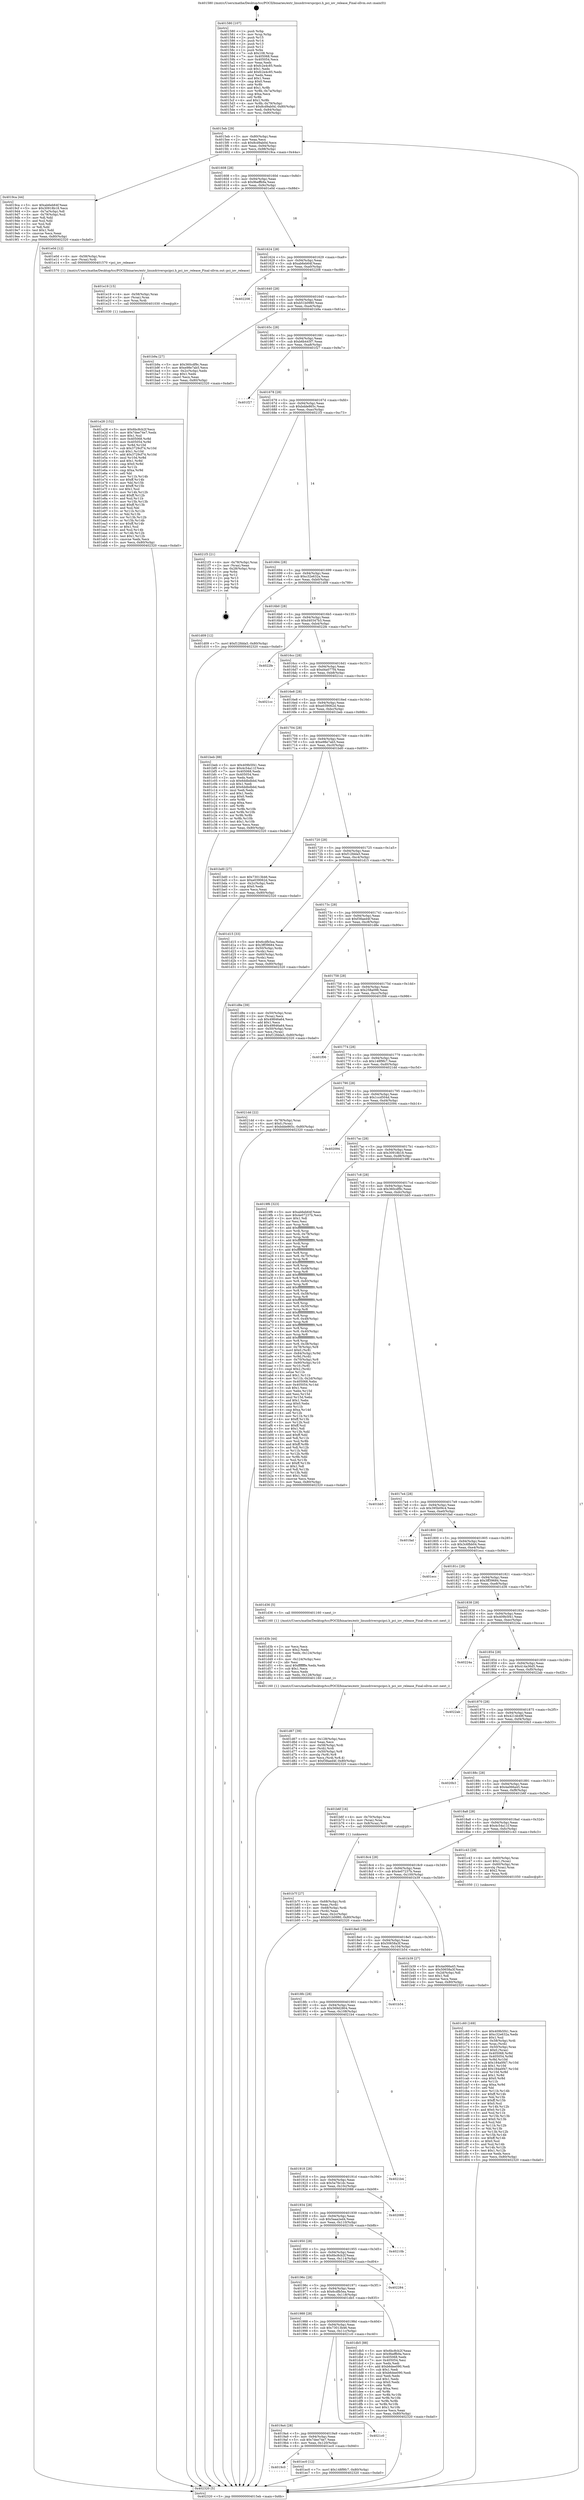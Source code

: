 digraph "0x401580" {
  label = "0x401580 (/mnt/c/Users/mathe/Desktop/tcc/POCII/binaries/extr_linuxdriverspcipci.h_pci_iov_release_Final-ollvm.out::main(0))"
  labelloc = "t"
  node[shape=record]

  Entry [label="",width=0.3,height=0.3,shape=circle,fillcolor=black,style=filled]
  "0x4015eb" [label="{
     0x4015eb [29]\l
     | [instrs]\l
     &nbsp;&nbsp;0x4015eb \<+3\>: mov -0x80(%rbp),%eax\l
     &nbsp;&nbsp;0x4015ee \<+2\>: mov %eax,%ecx\l
     &nbsp;&nbsp;0x4015f0 \<+6\>: sub $0x8cd9ab0d,%ecx\l
     &nbsp;&nbsp;0x4015f6 \<+6\>: mov %eax,-0x94(%rbp)\l
     &nbsp;&nbsp;0x4015fc \<+6\>: mov %ecx,-0x98(%rbp)\l
     &nbsp;&nbsp;0x401602 \<+6\>: je 00000000004019ca \<main+0x44a\>\l
  }"]
  "0x4019ca" [label="{
     0x4019ca [44]\l
     | [instrs]\l
     &nbsp;&nbsp;0x4019ca \<+5\>: mov $0xab6eb64f,%eax\l
     &nbsp;&nbsp;0x4019cf \<+5\>: mov $0x30918b18,%ecx\l
     &nbsp;&nbsp;0x4019d4 \<+3\>: mov -0x7a(%rbp),%dl\l
     &nbsp;&nbsp;0x4019d7 \<+4\>: mov -0x79(%rbp),%sil\l
     &nbsp;&nbsp;0x4019db \<+3\>: mov %dl,%dil\l
     &nbsp;&nbsp;0x4019de \<+3\>: and %sil,%dil\l
     &nbsp;&nbsp;0x4019e1 \<+3\>: xor %sil,%dl\l
     &nbsp;&nbsp;0x4019e4 \<+3\>: or %dl,%dil\l
     &nbsp;&nbsp;0x4019e7 \<+4\>: test $0x1,%dil\l
     &nbsp;&nbsp;0x4019eb \<+3\>: cmovne %ecx,%eax\l
     &nbsp;&nbsp;0x4019ee \<+3\>: mov %eax,-0x80(%rbp)\l
     &nbsp;&nbsp;0x4019f1 \<+5\>: jmp 0000000000402320 \<main+0xda0\>\l
  }"]
  "0x401608" [label="{
     0x401608 [28]\l
     | [instrs]\l
     &nbsp;&nbsp;0x401608 \<+5\>: jmp 000000000040160d \<main+0x8d\>\l
     &nbsp;&nbsp;0x40160d \<+6\>: mov -0x94(%rbp),%eax\l
     &nbsp;&nbsp;0x401613 \<+5\>: sub $0x9beffb9a,%eax\l
     &nbsp;&nbsp;0x401618 \<+6\>: mov %eax,-0x9c(%rbp)\l
     &nbsp;&nbsp;0x40161e \<+6\>: je 0000000000401e0d \<main+0x88d\>\l
  }"]
  "0x402320" [label="{
     0x402320 [5]\l
     | [instrs]\l
     &nbsp;&nbsp;0x402320 \<+5\>: jmp 00000000004015eb \<main+0x6b\>\l
  }"]
  "0x401580" [label="{
     0x401580 [107]\l
     | [instrs]\l
     &nbsp;&nbsp;0x401580 \<+1\>: push %rbp\l
     &nbsp;&nbsp;0x401581 \<+3\>: mov %rsp,%rbp\l
     &nbsp;&nbsp;0x401584 \<+2\>: push %r15\l
     &nbsp;&nbsp;0x401586 \<+2\>: push %r14\l
     &nbsp;&nbsp;0x401588 \<+2\>: push %r13\l
     &nbsp;&nbsp;0x40158a \<+2\>: push %r12\l
     &nbsp;&nbsp;0x40158c \<+1\>: push %rbx\l
     &nbsp;&nbsp;0x40158d \<+7\>: sub $0x108,%rsp\l
     &nbsp;&nbsp;0x401594 \<+7\>: mov 0x405068,%eax\l
     &nbsp;&nbsp;0x40159b \<+7\>: mov 0x405054,%ecx\l
     &nbsp;&nbsp;0x4015a2 \<+2\>: mov %eax,%edx\l
     &nbsp;&nbsp;0x4015a4 \<+6\>: sub $0xfc2e4c85,%edx\l
     &nbsp;&nbsp;0x4015aa \<+3\>: sub $0x1,%edx\l
     &nbsp;&nbsp;0x4015ad \<+6\>: add $0xfc2e4c85,%edx\l
     &nbsp;&nbsp;0x4015b3 \<+3\>: imul %edx,%eax\l
     &nbsp;&nbsp;0x4015b6 \<+3\>: and $0x1,%eax\l
     &nbsp;&nbsp;0x4015b9 \<+3\>: cmp $0x0,%eax\l
     &nbsp;&nbsp;0x4015bc \<+4\>: sete %r8b\l
     &nbsp;&nbsp;0x4015c0 \<+4\>: and $0x1,%r8b\l
     &nbsp;&nbsp;0x4015c4 \<+4\>: mov %r8b,-0x7a(%rbp)\l
     &nbsp;&nbsp;0x4015c8 \<+3\>: cmp $0xa,%ecx\l
     &nbsp;&nbsp;0x4015cb \<+4\>: setl %r8b\l
     &nbsp;&nbsp;0x4015cf \<+4\>: and $0x1,%r8b\l
     &nbsp;&nbsp;0x4015d3 \<+4\>: mov %r8b,-0x79(%rbp)\l
     &nbsp;&nbsp;0x4015d7 \<+7\>: movl $0x8cd9ab0d,-0x80(%rbp)\l
     &nbsp;&nbsp;0x4015de \<+6\>: mov %edi,-0x84(%rbp)\l
     &nbsp;&nbsp;0x4015e4 \<+7\>: mov %rsi,-0x90(%rbp)\l
  }"]
  Exit [label="",width=0.3,height=0.3,shape=circle,fillcolor=black,style=filled,peripheries=2]
  "0x401e0d" [label="{
     0x401e0d [12]\l
     | [instrs]\l
     &nbsp;&nbsp;0x401e0d \<+4\>: mov -0x58(%rbp),%rax\l
     &nbsp;&nbsp;0x401e11 \<+3\>: mov (%rax),%rdi\l
     &nbsp;&nbsp;0x401e14 \<+5\>: call 0000000000401570 \<pci_iov_release\>\l
     | [calls]\l
     &nbsp;&nbsp;0x401570 \{1\} (/mnt/c/Users/mathe/Desktop/tcc/POCII/binaries/extr_linuxdriverspcipci.h_pci_iov_release_Final-ollvm.out::pci_iov_release)\l
  }"]
  "0x401624" [label="{
     0x401624 [28]\l
     | [instrs]\l
     &nbsp;&nbsp;0x401624 \<+5\>: jmp 0000000000401629 \<main+0xa9\>\l
     &nbsp;&nbsp;0x401629 \<+6\>: mov -0x94(%rbp),%eax\l
     &nbsp;&nbsp;0x40162f \<+5\>: sub $0xab6eb64f,%eax\l
     &nbsp;&nbsp;0x401634 \<+6\>: mov %eax,-0xa0(%rbp)\l
     &nbsp;&nbsp;0x40163a \<+6\>: je 0000000000402208 \<main+0xc88\>\l
  }"]
  "0x4019c0" [label="{
     0x4019c0\l
  }", style=dashed]
  "0x402208" [label="{
     0x402208\l
  }", style=dashed]
  "0x401640" [label="{
     0x401640 [28]\l
     | [instrs]\l
     &nbsp;&nbsp;0x401640 \<+5\>: jmp 0000000000401645 \<main+0xc5\>\l
     &nbsp;&nbsp;0x401645 \<+6\>: mov -0x94(%rbp),%eax\l
     &nbsp;&nbsp;0x40164b \<+5\>: sub $0xb51b0980,%eax\l
     &nbsp;&nbsp;0x401650 \<+6\>: mov %eax,-0xa4(%rbp)\l
     &nbsp;&nbsp;0x401656 \<+6\>: je 0000000000401b9a \<main+0x61a\>\l
  }"]
  "0x401ec0" [label="{
     0x401ec0 [12]\l
     | [instrs]\l
     &nbsp;&nbsp;0x401ec0 \<+7\>: movl $0x148f9fc7,-0x80(%rbp)\l
     &nbsp;&nbsp;0x401ec7 \<+5\>: jmp 0000000000402320 \<main+0xda0\>\l
  }"]
  "0x401b9a" [label="{
     0x401b9a [27]\l
     | [instrs]\l
     &nbsp;&nbsp;0x401b9a \<+5\>: mov $0x360cdf9c,%eax\l
     &nbsp;&nbsp;0x401b9f \<+5\>: mov $0xe98e7ab5,%ecx\l
     &nbsp;&nbsp;0x401ba4 \<+3\>: mov -0x2c(%rbp),%edx\l
     &nbsp;&nbsp;0x401ba7 \<+3\>: cmp $0x1,%edx\l
     &nbsp;&nbsp;0x401baa \<+3\>: cmovl %ecx,%eax\l
     &nbsp;&nbsp;0x401bad \<+3\>: mov %eax,-0x80(%rbp)\l
     &nbsp;&nbsp;0x401bb0 \<+5\>: jmp 0000000000402320 \<main+0xda0\>\l
  }"]
  "0x40165c" [label="{
     0x40165c [28]\l
     | [instrs]\l
     &nbsp;&nbsp;0x40165c \<+5\>: jmp 0000000000401661 \<main+0xe1\>\l
     &nbsp;&nbsp;0x401661 \<+6\>: mov -0x94(%rbp),%eax\l
     &nbsp;&nbsp;0x401667 \<+5\>: sub $0xb6b445f7,%eax\l
     &nbsp;&nbsp;0x40166c \<+6\>: mov %eax,-0xa8(%rbp)\l
     &nbsp;&nbsp;0x401672 \<+6\>: je 0000000000401f27 \<main+0x9a7\>\l
  }"]
  "0x4019a4" [label="{
     0x4019a4 [28]\l
     | [instrs]\l
     &nbsp;&nbsp;0x4019a4 \<+5\>: jmp 00000000004019a9 \<main+0x429\>\l
     &nbsp;&nbsp;0x4019a9 \<+6\>: mov -0x94(%rbp),%eax\l
     &nbsp;&nbsp;0x4019af \<+5\>: sub $0x7dee74e7,%eax\l
     &nbsp;&nbsp;0x4019b4 \<+6\>: mov %eax,-0x120(%rbp)\l
     &nbsp;&nbsp;0x4019ba \<+6\>: je 0000000000401ec0 \<main+0x940\>\l
  }"]
  "0x401f27" [label="{
     0x401f27\l
  }", style=dashed]
  "0x401678" [label="{
     0x401678 [28]\l
     | [instrs]\l
     &nbsp;&nbsp;0x401678 \<+5\>: jmp 000000000040167d \<main+0xfd\>\l
     &nbsp;&nbsp;0x40167d \<+6\>: mov -0x94(%rbp),%eax\l
     &nbsp;&nbsp;0x401683 \<+5\>: sub $0xbdde865c,%eax\l
     &nbsp;&nbsp;0x401688 \<+6\>: mov %eax,-0xac(%rbp)\l
     &nbsp;&nbsp;0x40168e \<+6\>: je 00000000004021f3 \<main+0xc73\>\l
  }"]
  "0x4021c0" [label="{
     0x4021c0\l
  }", style=dashed]
  "0x4021f3" [label="{
     0x4021f3 [21]\l
     | [instrs]\l
     &nbsp;&nbsp;0x4021f3 \<+4\>: mov -0x78(%rbp),%rax\l
     &nbsp;&nbsp;0x4021f7 \<+2\>: mov (%rax),%eax\l
     &nbsp;&nbsp;0x4021f9 \<+4\>: lea -0x28(%rbp),%rsp\l
     &nbsp;&nbsp;0x4021fd \<+1\>: pop %rbx\l
     &nbsp;&nbsp;0x4021fe \<+2\>: pop %r12\l
     &nbsp;&nbsp;0x402200 \<+2\>: pop %r13\l
     &nbsp;&nbsp;0x402202 \<+2\>: pop %r14\l
     &nbsp;&nbsp;0x402204 \<+2\>: pop %r15\l
     &nbsp;&nbsp;0x402206 \<+1\>: pop %rbp\l
     &nbsp;&nbsp;0x402207 \<+1\>: ret\l
  }"]
  "0x401694" [label="{
     0x401694 [28]\l
     | [instrs]\l
     &nbsp;&nbsp;0x401694 \<+5\>: jmp 0000000000401699 \<main+0x119\>\l
     &nbsp;&nbsp;0x401699 \<+6\>: mov -0x94(%rbp),%eax\l
     &nbsp;&nbsp;0x40169f \<+5\>: sub $0xc32e632a,%eax\l
     &nbsp;&nbsp;0x4016a4 \<+6\>: mov %eax,-0xb0(%rbp)\l
     &nbsp;&nbsp;0x4016aa \<+6\>: je 0000000000401d09 \<main+0x789\>\l
  }"]
  "0x401e28" [label="{
     0x401e28 [152]\l
     | [instrs]\l
     &nbsp;&nbsp;0x401e28 \<+5\>: mov $0x6bc8cb2f,%ecx\l
     &nbsp;&nbsp;0x401e2d \<+5\>: mov $0x7dee74e7,%edx\l
     &nbsp;&nbsp;0x401e32 \<+3\>: mov $0x1,%sil\l
     &nbsp;&nbsp;0x401e35 \<+8\>: mov 0x405068,%r8d\l
     &nbsp;&nbsp;0x401e3d \<+8\>: mov 0x405054,%r9d\l
     &nbsp;&nbsp;0x401e45 \<+3\>: mov %r8d,%r10d\l
     &nbsp;&nbsp;0x401e48 \<+7\>: sub $0x3729cf74,%r10d\l
     &nbsp;&nbsp;0x401e4f \<+4\>: sub $0x1,%r10d\l
     &nbsp;&nbsp;0x401e53 \<+7\>: add $0x3729cf74,%r10d\l
     &nbsp;&nbsp;0x401e5a \<+4\>: imul %r10d,%r8d\l
     &nbsp;&nbsp;0x401e5e \<+4\>: and $0x1,%r8d\l
     &nbsp;&nbsp;0x401e62 \<+4\>: cmp $0x0,%r8d\l
     &nbsp;&nbsp;0x401e66 \<+4\>: sete %r11b\l
     &nbsp;&nbsp;0x401e6a \<+4\>: cmp $0xa,%r9d\l
     &nbsp;&nbsp;0x401e6e \<+3\>: setl %bl\l
     &nbsp;&nbsp;0x401e71 \<+3\>: mov %r11b,%r14b\l
     &nbsp;&nbsp;0x401e74 \<+4\>: xor $0xff,%r14b\l
     &nbsp;&nbsp;0x401e78 \<+3\>: mov %bl,%r15b\l
     &nbsp;&nbsp;0x401e7b \<+4\>: xor $0xff,%r15b\l
     &nbsp;&nbsp;0x401e7f \<+4\>: xor $0x1,%sil\l
     &nbsp;&nbsp;0x401e83 \<+3\>: mov %r14b,%r12b\l
     &nbsp;&nbsp;0x401e86 \<+4\>: and $0xff,%r12b\l
     &nbsp;&nbsp;0x401e8a \<+3\>: and %sil,%r11b\l
     &nbsp;&nbsp;0x401e8d \<+3\>: mov %r15b,%r13b\l
     &nbsp;&nbsp;0x401e90 \<+4\>: and $0xff,%r13b\l
     &nbsp;&nbsp;0x401e94 \<+3\>: and %sil,%bl\l
     &nbsp;&nbsp;0x401e97 \<+3\>: or %r11b,%r12b\l
     &nbsp;&nbsp;0x401e9a \<+3\>: or %bl,%r13b\l
     &nbsp;&nbsp;0x401e9d \<+3\>: xor %r13b,%r12b\l
     &nbsp;&nbsp;0x401ea0 \<+3\>: or %r15b,%r14b\l
     &nbsp;&nbsp;0x401ea3 \<+4\>: xor $0xff,%r14b\l
     &nbsp;&nbsp;0x401ea7 \<+4\>: or $0x1,%sil\l
     &nbsp;&nbsp;0x401eab \<+3\>: and %sil,%r14b\l
     &nbsp;&nbsp;0x401eae \<+3\>: or %r14b,%r12b\l
     &nbsp;&nbsp;0x401eb1 \<+4\>: test $0x1,%r12b\l
     &nbsp;&nbsp;0x401eb5 \<+3\>: cmovne %edx,%ecx\l
     &nbsp;&nbsp;0x401eb8 \<+3\>: mov %ecx,-0x80(%rbp)\l
     &nbsp;&nbsp;0x401ebb \<+5\>: jmp 0000000000402320 \<main+0xda0\>\l
  }"]
  "0x401d09" [label="{
     0x401d09 [12]\l
     | [instrs]\l
     &nbsp;&nbsp;0x401d09 \<+7\>: movl $0xf12fdda5,-0x80(%rbp)\l
     &nbsp;&nbsp;0x401d10 \<+5\>: jmp 0000000000402320 \<main+0xda0\>\l
  }"]
  "0x4016b0" [label="{
     0x4016b0 [28]\l
     | [instrs]\l
     &nbsp;&nbsp;0x4016b0 \<+5\>: jmp 00000000004016b5 \<main+0x135\>\l
     &nbsp;&nbsp;0x4016b5 \<+6\>: mov -0x94(%rbp),%eax\l
     &nbsp;&nbsp;0x4016bb \<+5\>: sub $0xd40347b3,%eax\l
     &nbsp;&nbsp;0x4016c0 \<+6\>: mov %eax,-0xb4(%rbp)\l
     &nbsp;&nbsp;0x4016c6 \<+6\>: je 00000000004022fe \<main+0xd7e\>\l
  }"]
  "0x401e19" [label="{
     0x401e19 [15]\l
     | [instrs]\l
     &nbsp;&nbsp;0x401e19 \<+4\>: mov -0x58(%rbp),%rax\l
     &nbsp;&nbsp;0x401e1d \<+3\>: mov (%rax),%rax\l
     &nbsp;&nbsp;0x401e20 \<+3\>: mov %rax,%rdi\l
     &nbsp;&nbsp;0x401e23 \<+5\>: call 0000000000401030 \<free@plt\>\l
     | [calls]\l
     &nbsp;&nbsp;0x401030 \{1\} (unknown)\l
  }"]
  "0x4022fe" [label="{
     0x4022fe\l
  }", style=dashed]
  "0x4016cc" [label="{
     0x4016cc [28]\l
     | [instrs]\l
     &nbsp;&nbsp;0x4016cc \<+5\>: jmp 00000000004016d1 \<main+0x151\>\l
     &nbsp;&nbsp;0x4016d1 \<+6\>: mov -0x94(%rbp),%eax\l
     &nbsp;&nbsp;0x4016d7 \<+5\>: sub $0xd4a077f4,%eax\l
     &nbsp;&nbsp;0x4016dc \<+6\>: mov %eax,-0xb8(%rbp)\l
     &nbsp;&nbsp;0x4016e2 \<+6\>: je 00000000004021cc \<main+0xc4c\>\l
  }"]
  "0x401988" [label="{
     0x401988 [28]\l
     | [instrs]\l
     &nbsp;&nbsp;0x401988 \<+5\>: jmp 000000000040198d \<main+0x40d\>\l
     &nbsp;&nbsp;0x40198d \<+6\>: mov -0x94(%rbp),%eax\l
     &nbsp;&nbsp;0x401993 \<+5\>: sub $0x73013b46,%eax\l
     &nbsp;&nbsp;0x401998 \<+6\>: mov %eax,-0x11c(%rbp)\l
     &nbsp;&nbsp;0x40199e \<+6\>: je 00000000004021c0 \<main+0xc40\>\l
  }"]
  "0x4021cc" [label="{
     0x4021cc\l
  }", style=dashed]
  "0x4016e8" [label="{
     0x4016e8 [28]\l
     | [instrs]\l
     &nbsp;&nbsp;0x4016e8 \<+5\>: jmp 00000000004016ed \<main+0x16d\>\l
     &nbsp;&nbsp;0x4016ed \<+6\>: mov -0x94(%rbp),%eax\l
     &nbsp;&nbsp;0x4016f3 \<+5\>: sub $0xe039062d,%eax\l
     &nbsp;&nbsp;0x4016f8 \<+6\>: mov %eax,-0xbc(%rbp)\l
     &nbsp;&nbsp;0x4016fe \<+6\>: je 0000000000401beb \<main+0x66b\>\l
  }"]
  "0x401db5" [label="{
     0x401db5 [88]\l
     | [instrs]\l
     &nbsp;&nbsp;0x401db5 \<+5\>: mov $0x6bc8cb2f,%eax\l
     &nbsp;&nbsp;0x401dba \<+5\>: mov $0x9beffb9a,%ecx\l
     &nbsp;&nbsp;0x401dbf \<+7\>: mov 0x405068,%edx\l
     &nbsp;&nbsp;0x401dc6 \<+7\>: mov 0x405054,%esi\l
     &nbsp;&nbsp;0x401dcd \<+2\>: mov %edx,%edi\l
     &nbsp;&nbsp;0x401dcf \<+6\>: add $0xb6dee090,%edi\l
     &nbsp;&nbsp;0x401dd5 \<+3\>: sub $0x1,%edi\l
     &nbsp;&nbsp;0x401dd8 \<+6\>: sub $0xb6dee090,%edi\l
     &nbsp;&nbsp;0x401dde \<+3\>: imul %edi,%edx\l
     &nbsp;&nbsp;0x401de1 \<+3\>: and $0x1,%edx\l
     &nbsp;&nbsp;0x401de4 \<+3\>: cmp $0x0,%edx\l
     &nbsp;&nbsp;0x401de7 \<+4\>: sete %r8b\l
     &nbsp;&nbsp;0x401deb \<+3\>: cmp $0xa,%esi\l
     &nbsp;&nbsp;0x401dee \<+4\>: setl %r9b\l
     &nbsp;&nbsp;0x401df2 \<+3\>: mov %r8b,%r10b\l
     &nbsp;&nbsp;0x401df5 \<+3\>: and %r9b,%r10b\l
     &nbsp;&nbsp;0x401df8 \<+3\>: xor %r9b,%r8b\l
     &nbsp;&nbsp;0x401dfb \<+3\>: or %r8b,%r10b\l
     &nbsp;&nbsp;0x401dfe \<+4\>: test $0x1,%r10b\l
     &nbsp;&nbsp;0x401e02 \<+3\>: cmovne %ecx,%eax\l
     &nbsp;&nbsp;0x401e05 \<+3\>: mov %eax,-0x80(%rbp)\l
     &nbsp;&nbsp;0x401e08 \<+5\>: jmp 0000000000402320 \<main+0xda0\>\l
  }"]
  "0x401beb" [label="{
     0x401beb [88]\l
     | [instrs]\l
     &nbsp;&nbsp;0x401beb \<+5\>: mov $0x409b5f41,%eax\l
     &nbsp;&nbsp;0x401bf0 \<+5\>: mov $0x4c54a11f,%ecx\l
     &nbsp;&nbsp;0x401bf5 \<+7\>: mov 0x405068,%edx\l
     &nbsp;&nbsp;0x401bfc \<+7\>: mov 0x405054,%esi\l
     &nbsp;&nbsp;0x401c03 \<+2\>: mov %edx,%edi\l
     &nbsp;&nbsp;0x401c05 \<+6\>: sub $0x6ddbdbbd,%edi\l
     &nbsp;&nbsp;0x401c0b \<+3\>: sub $0x1,%edi\l
     &nbsp;&nbsp;0x401c0e \<+6\>: add $0x6ddbdbbd,%edi\l
     &nbsp;&nbsp;0x401c14 \<+3\>: imul %edi,%edx\l
     &nbsp;&nbsp;0x401c17 \<+3\>: and $0x1,%edx\l
     &nbsp;&nbsp;0x401c1a \<+3\>: cmp $0x0,%edx\l
     &nbsp;&nbsp;0x401c1d \<+4\>: sete %r8b\l
     &nbsp;&nbsp;0x401c21 \<+3\>: cmp $0xa,%esi\l
     &nbsp;&nbsp;0x401c24 \<+4\>: setl %r9b\l
     &nbsp;&nbsp;0x401c28 \<+3\>: mov %r8b,%r10b\l
     &nbsp;&nbsp;0x401c2b \<+3\>: and %r9b,%r10b\l
     &nbsp;&nbsp;0x401c2e \<+3\>: xor %r9b,%r8b\l
     &nbsp;&nbsp;0x401c31 \<+3\>: or %r8b,%r10b\l
     &nbsp;&nbsp;0x401c34 \<+4\>: test $0x1,%r10b\l
     &nbsp;&nbsp;0x401c38 \<+3\>: cmovne %ecx,%eax\l
     &nbsp;&nbsp;0x401c3b \<+3\>: mov %eax,-0x80(%rbp)\l
     &nbsp;&nbsp;0x401c3e \<+5\>: jmp 0000000000402320 \<main+0xda0\>\l
  }"]
  "0x401704" [label="{
     0x401704 [28]\l
     | [instrs]\l
     &nbsp;&nbsp;0x401704 \<+5\>: jmp 0000000000401709 \<main+0x189\>\l
     &nbsp;&nbsp;0x401709 \<+6\>: mov -0x94(%rbp),%eax\l
     &nbsp;&nbsp;0x40170f \<+5\>: sub $0xe98e7ab5,%eax\l
     &nbsp;&nbsp;0x401714 \<+6\>: mov %eax,-0xc0(%rbp)\l
     &nbsp;&nbsp;0x40171a \<+6\>: je 0000000000401bd0 \<main+0x650\>\l
  }"]
  "0x40196c" [label="{
     0x40196c [28]\l
     | [instrs]\l
     &nbsp;&nbsp;0x40196c \<+5\>: jmp 0000000000401971 \<main+0x3f1\>\l
     &nbsp;&nbsp;0x401971 \<+6\>: mov -0x94(%rbp),%eax\l
     &nbsp;&nbsp;0x401977 \<+5\>: sub $0x6cdfb5ea,%eax\l
     &nbsp;&nbsp;0x40197c \<+6\>: mov %eax,-0x118(%rbp)\l
     &nbsp;&nbsp;0x401982 \<+6\>: je 0000000000401db5 \<main+0x835\>\l
  }"]
  "0x401bd0" [label="{
     0x401bd0 [27]\l
     | [instrs]\l
     &nbsp;&nbsp;0x401bd0 \<+5\>: mov $0x73013b46,%eax\l
     &nbsp;&nbsp;0x401bd5 \<+5\>: mov $0xe039062d,%ecx\l
     &nbsp;&nbsp;0x401bda \<+3\>: mov -0x2c(%rbp),%edx\l
     &nbsp;&nbsp;0x401bdd \<+3\>: cmp $0x0,%edx\l
     &nbsp;&nbsp;0x401be0 \<+3\>: cmove %ecx,%eax\l
     &nbsp;&nbsp;0x401be3 \<+3\>: mov %eax,-0x80(%rbp)\l
     &nbsp;&nbsp;0x401be6 \<+5\>: jmp 0000000000402320 \<main+0xda0\>\l
  }"]
  "0x401720" [label="{
     0x401720 [28]\l
     | [instrs]\l
     &nbsp;&nbsp;0x401720 \<+5\>: jmp 0000000000401725 \<main+0x1a5\>\l
     &nbsp;&nbsp;0x401725 \<+6\>: mov -0x94(%rbp),%eax\l
     &nbsp;&nbsp;0x40172b \<+5\>: sub $0xf12fdda5,%eax\l
     &nbsp;&nbsp;0x401730 \<+6\>: mov %eax,-0xc4(%rbp)\l
     &nbsp;&nbsp;0x401736 \<+6\>: je 0000000000401d15 \<main+0x795\>\l
  }"]
  "0x402284" [label="{
     0x402284\l
  }", style=dashed]
  "0x401d15" [label="{
     0x401d15 [33]\l
     | [instrs]\l
     &nbsp;&nbsp;0x401d15 \<+5\>: mov $0x6cdfb5ea,%eax\l
     &nbsp;&nbsp;0x401d1a \<+5\>: mov $0x3ff39684,%ecx\l
     &nbsp;&nbsp;0x401d1f \<+4\>: mov -0x50(%rbp),%rdx\l
     &nbsp;&nbsp;0x401d23 \<+2\>: mov (%rdx),%esi\l
     &nbsp;&nbsp;0x401d25 \<+4\>: mov -0x60(%rbp),%rdx\l
     &nbsp;&nbsp;0x401d29 \<+2\>: cmp (%rdx),%esi\l
     &nbsp;&nbsp;0x401d2b \<+3\>: cmovl %ecx,%eax\l
     &nbsp;&nbsp;0x401d2e \<+3\>: mov %eax,-0x80(%rbp)\l
     &nbsp;&nbsp;0x401d31 \<+5\>: jmp 0000000000402320 \<main+0xda0\>\l
  }"]
  "0x40173c" [label="{
     0x40173c [28]\l
     | [instrs]\l
     &nbsp;&nbsp;0x40173c \<+5\>: jmp 0000000000401741 \<main+0x1c1\>\l
     &nbsp;&nbsp;0x401741 \<+6\>: mov -0x94(%rbp),%eax\l
     &nbsp;&nbsp;0x401747 \<+5\>: sub $0xf38aed4f,%eax\l
     &nbsp;&nbsp;0x40174c \<+6\>: mov %eax,-0xc8(%rbp)\l
     &nbsp;&nbsp;0x401752 \<+6\>: je 0000000000401d8e \<main+0x80e\>\l
  }"]
  "0x401950" [label="{
     0x401950 [28]\l
     | [instrs]\l
     &nbsp;&nbsp;0x401950 \<+5\>: jmp 0000000000401955 \<main+0x3d5\>\l
     &nbsp;&nbsp;0x401955 \<+6\>: mov -0x94(%rbp),%eax\l
     &nbsp;&nbsp;0x40195b \<+5\>: sub $0x6bc8cb2f,%eax\l
     &nbsp;&nbsp;0x401960 \<+6\>: mov %eax,-0x114(%rbp)\l
     &nbsp;&nbsp;0x401966 \<+6\>: je 0000000000402284 \<main+0xd04\>\l
  }"]
  "0x401d8e" [label="{
     0x401d8e [39]\l
     | [instrs]\l
     &nbsp;&nbsp;0x401d8e \<+4\>: mov -0x50(%rbp),%rax\l
     &nbsp;&nbsp;0x401d92 \<+2\>: mov (%rax),%ecx\l
     &nbsp;&nbsp;0x401d94 \<+6\>: sub $0x49846a64,%ecx\l
     &nbsp;&nbsp;0x401d9a \<+3\>: add $0x1,%ecx\l
     &nbsp;&nbsp;0x401d9d \<+6\>: add $0x49846a64,%ecx\l
     &nbsp;&nbsp;0x401da3 \<+4\>: mov -0x50(%rbp),%rax\l
     &nbsp;&nbsp;0x401da7 \<+2\>: mov %ecx,(%rax)\l
     &nbsp;&nbsp;0x401da9 \<+7\>: movl $0xf12fdda5,-0x80(%rbp)\l
     &nbsp;&nbsp;0x401db0 \<+5\>: jmp 0000000000402320 \<main+0xda0\>\l
  }"]
  "0x401758" [label="{
     0x401758 [28]\l
     | [instrs]\l
     &nbsp;&nbsp;0x401758 \<+5\>: jmp 000000000040175d \<main+0x1dd\>\l
     &nbsp;&nbsp;0x40175d \<+6\>: mov -0x94(%rbp),%eax\l
     &nbsp;&nbsp;0x401763 \<+5\>: sub $0x258a098,%eax\l
     &nbsp;&nbsp;0x401768 \<+6\>: mov %eax,-0xcc(%rbp)\l
     &nbsp;&nbsp;0x40176e \<+6\>: je 0000000000401f06 \<main+0x986\>\l
  }"]
  "0x40210b" [label="{
     0x40210b\l
  }", style=dashed]
  "0x401f06" [label="{
     0x401f06\l
  }", style=dashed]
  "0x401774" [label="{
     0x401774 [28]\l
     | [instrs]\l
     &nbsp;&nbsp;0x401774 \<+5\>: jmp 0000000000401779 \<main+0x1f9\>\l
     &nbsp;&nbsp;0x401779 \<+6\>: mov -0x94(%rbp),%eax\l
     &nbsp;&nbsp;0x40177f \<+5\>: sub $0x148f9fc7,%eax\l
     &nbsp;&nbsp;0x401784 \<+6\>: mov %eax,-0xd0(%rbp)\l
     &nbsp;&nbsp;0x40178a \<+6\>: je 00000000004021dd \<main+0xc5d\>\l
  }"]
  "0x401934" [label="{
     0x401934 [28]\l
     | [instrs]\l
     &nbsp;&nbsp;0x401934 \<+5\>: jmp 0000000000401939 \<main+0x3b9\>\l
     &nbsp;&nbsp;0x401939 \<+6\>: mov -0x94(%rbp),%eax\l
     &nbsp;&nbsp;0x40193f \<+5\>: sub $0x5aaa2ed4,%eax\l
     &nbsp;&nbsp;0x401944 \<+6\>: mov %eax,-0x110(%rbp)\l
     &nbsp;&nbsp;0x40194a \<+6\>: je 000000000040210b \<main+0xb8b\>\l
  }"]
  "0x4021dd" [label="{
     0x4021dd [22]\l
     | [instrs]\l
     &nbsp;&nbsp;0x4021dd \<+4\>: mov -0x78(%rbp),%rax\l
     &nbsp;&nbsp;0x4021e1 \<+6\>: movl $0x0,(%rax)\l
     &nbsp;&nbsp;0x4021e7 \<+7\>: movl $0xbdde865c,-0x80(%rbp)\l
     &nbsp;&nbsp;0x4021ee \<+5\>: jmp 0000000000402320 \<main+0xda0\>\l
  }"]
  "0x401790" [label="{
     0x401790 [28]\l
     | [instrs]\l
     &nbsp;&nbsp;0x401790 \<+5\>: jmp 0000000000401795 \<main+0x215\>\l
     &nbsp;&nbsp;0x401795 \<+6\>: mov -0x94(%rbp),%eax\l
     &nbsp;&nbsp;0x40179b \<+5\>: sub $0x1ccd504d,%eax\l
     &nbsp;&nbsp;0x4017a0 \<+6\>: mov %eax,-0xd4(%rbp)\l
     &nbsp;&nbsp;0x4017a6 \<+6\>: je 0000000000402094 \<main+0xb14\>\l
  }"]
  "0x402088" [label="{
     0x402088\l
  }", style=dashed]
  "0x402094" [label="{
     0x402094\l
  }", style=dashed]
  "0x4017ac" [label="{
     0x4017ac [28]\l
     | [instrs]\l
     &nbsp;&nbsp;0x4017ac \<+5\>: jmp 00000000004017b1 \<main+0x231\>\l
     &nbsp;&nbsp;0x4017b1 \<+6\>: mov -0x94(%rbp),%eax\l
     &nbsp;&nbsp;0x4017b7 \<+5\>: sub $0x30918b18,%eax\l
     &nbsp;&nbsp;0x4017bc \<+6\>: mov %eax,-0xd8(%rbp)\l
     &nbsp;&nbsp;0x4017c2 \<+6\>: je 00000000004019f6 \<main+0x476\>\l
  }"]
  "0x401918" [label="{
     0x401918 [28]\l
     | [instrs]\l
     &nbsp;&nbsp;0x401918 \<+5\>: jmp 000000000040191d \<main+0x39d\>\l
     &nbsp;&nbsp;0x40191d \<+6\>: mov -0x94(%rbp),%eax\l
     &nbsp;&nbsp;0x401923 \<+5\>: sub $0x5a7fe1dc,%eax\l
     &nbsp;&nbsp;0x401928 \<+6\>: mov %eax,-0x10c(%rbp)\l
     &nbsp;&nbsp;0x40192e \<+6\>: je 0000000000402088 \<main+0xb08\>\l
  }"]
  "0x4019f6" [label="{
     0x4019f6 [323]\l
     | [instrs]\l
     &nbsp;&nbsp;0x4019f6 \<+5\>: mov $0xab6eb64f,%eax\l
     &nbsp;&nbsp;0x4019fb \<+5\>: mov $0x4e07237b,%ecx\l
     &nbsp;&nbsp;0x401a00 \<+2\>: mov $0x1,%dl\l
     &nbsp;&nbsp;0x401a02 \<+2\>: xor %esi,%esi\l
     &nbsp;&nbsp;0x401a04 \<+3\>: mov %rsp,%rdi\l
     &nbsp;&nbsp;0x401a07 \<+4\>: add $0xfffffffffffffff0,%rdi\l
     &nbsp;&nbsp;0x401a0b \<+3\>: mov %rdi,%rsp\l
     &nbsp;&nbsp;0x401a0e \<+4\>: mov %rdi,-0x78(%rbp)\l
     &nbsp;&nbsp;0x401a12 \<+3\>: mov %rsp,%rdi\l
     &nbsp;&nbsp;0x401a15 \<+4\>: add $0xfffffffffffffff0,%rdi\l
     &nbsp;&nbsp;0x401a19 \<+3\>: mov %rdi,%rsp\l
     &nbsp;&nbsp;0x401a1c \<+3\>: mov %rsp,%r8\l
     &nbsp;&nbsp;0x401a1f \<+4\>: add $0xfffffffffffffff0,%r8\l
     &nbsp;&nbsp;0x401a23 \<+3\>: mov %r8,%rsp\l
     &nbsp;&nbsp;0x401a26 \<+4\>: mov %r8,-0x70(%rbp)\l
     &nbsp;&nbsp;0x401a2a \<+3\>: mov %rsp,%r8\l
     &nbsp;&nbsp;0x401a2d \<+4\>: add $0xfffffffffffffff0,%r8\l
     &nbsp;&nbsp;0x401a31 \<+3\>: mov %r8,%rsp\l
     &nbsp;&nbsp;0x401a34 \<+4\>: mov %r8,-0x68(%rbp)\l
     &nbsp;&nbsp;0x401a38 \<+3\>: mov %rsp,%r8\l
     &nbsp;&nbsp;0x401a3b \<+4\>: add $0xfffffffffffffff0,%r8\l
     &nbsp;&nbsp;0x401a3f \<+3\>: mov %r8,%rsp\l
     &nbsp;&nbsp;0x401a42 \<+4\>: mov %r8,-0x60(%rbp)\l
     &nbsp;&nbsp;0x401a46 \<+3\>: mov %rsp,%r8\l
     &nbsp;&nbsp;0x401a49 \<+4\>: add $0xfffffffffffffff0,%r8\l
     &nbsp;&nbsp;0x401a4d \<+3\>: mov %r8,%rsp\l
     &nbsp;&nbsp;0x401a50 \<+4\>: mov %r8,-0x58(%rbp)\l
     &nbsp;&nbsp;0x401a54 \<+3\>: mov %rsp,%r8\l
     &nbsp;&nbsp;0x401a57 \<+4\>: add $0xfffffffffffffff0,%r8\l
     &nbsp;&nbsp;0x401a5b \<+3\>: mov %r8,%rsp\l
     &nbsp;&nbsp;0x401a5e \<+4\>: mov %r8,-0x50(%rbp)\l
     &nbsp;&nbsp;0x401a62 \<+3\>: mov %rsp,%r8\l
     &nbsp;&nbsp;0x401a65 \<+4\>: add $0xfffffffffffffff0,%r8\l
     &nbsp;&nbsp;0x401a69 \<+3\>: mov %r8,%rsp\l
     &nbsp;&nbsp;0x401a6c \<+4\>: mov %r8,-0x48(%rbp)\l
     &nbsp;&nbsp;0x401a70 \<+3\>: mov %rsp,%r8\l
     &nbsp;&nbsp;0x401a73 \<+4\>: add $0xfffffffffffffff0,%r8\l
     &nbsp;&nbsp;0x401a77 \<+3\>: mov %r8,%rsp\l
     &nbsp;&nbsp;0x401a7a \<+4\>: mov %r8,-0x40(%rbp)\l
     &nbsp;&nbsp;0x401a7e \<+3\>: mov %rsp,%r8\l
     &nbsp;&nbsp;0x401a81 \<+4\>: add $0xfffffffffffffff0,%r8\l
     &nbsp;&nbsp;0x401a85 \<+3\>: mov %r8,%rsp\l
     &nbsp;&nbsp;0x401a88 \<+4\>: mov %r8,-0x38(%rbp)\l
     &nbsp;&nbsp;0x401a8c \<+4\>: mov -0x78(%rbp),%r8\l
     &nbsp;&nbsp;0x401a90 \<+7\>: movl $0x0,(%r8)\l
     &nbsp;&nbsp;0x401a97 \<+7\>: mov -0x84(%rbp),%r9d\l
     &nbsp;&nbsp;0x401a9e \<+3\>: mov %r9d,(%rdi)\l
     &nbsp;&nbsp;0x401aa1 \<+4\>: mov -0x70(%rbp),%r8\l
     &nbsp;&nbsp;0x401aa5 \<+7\>: mov -0x90(%rbp),%r10\l
     &nbsp;&nbsp;0x401aac \<+3\>: mov %r10,(%r8)\l
     &nbsp;&nbsp;0x401aaf \<+3\>: cmpl $0x2,(%rdi)\l
     &nbsp;&nbsp;0x401ab2 \<+4\>: setne %r11b\l
     &nbsp;&nbsp;0x401ab6 \<+4\>: and $0x1,%r11b\l
     &nbsp;&nbsp;0x401aba \<+4\>: mov %r11b,-0x2d(%rbp)\l
     &nbsp;&nbsp;0x401abe \<+7\>: mov 0x405068,%ebx\l
     &nbsp;&nbsp;0x401ac5 \<+8\>: mov 0x405054,%r14d\l
     &nbsp;&nbsp;0x401acd \<+3\>: sub $0x1,%esi\l
     &nbsp;&nbsp;0x401ad0 \<+3\>: mov %ebx,%r15d\l
     &nbsp;&nbsp;0x401ad3 \<+3\>: add %esi,%r15d\l
     &nbsp;&nbsp;0x401ad6 \<+4\>: imul %r15d,%ebx\l
     &nbsp;&nbsp;0x401ada \<+3\>: and $0x1,%ebx\l
     &nbsp;&nbsp;0x401add \<+3\>: cmp $0x0,%ebx\l
     &nbsp;&nbsp;0x401ae0 \<+4\>: sete %r11b\l
     &nbsp;&nbsp;0x401ae4 \<+4\>: cmp $0xa,%r14d\l
     &nbsp;&nbsp;0x401ae8 \<+4\>: setl %r12b\l
     &nbsp;&nbsp;0x401aec \<+3\>: mov %r11b,%r13b\l
     &nbsp;&nbsp;0x401aef \<+4\>: xor $0xff,%r13b\l
     &nbsp;&nbsp;0x401af3 \<+3\>: mov %r12b,%sil\l
     &nbsp;&nbsp;0x401af6 \<+4\>: xor $0xff,%sil\l
     &nbsp;&nbsp;0x401afa \<+3\>: xor $0x1,%dl\l
     &nbsp;&nbsp;0x401afd \<+3\>: mov %r13b,%dil\l
     &nbsp;&nbsp;0x401b00 \<+4\>: and $0xff,%dil\l
     &nbsp;&nbsp;0x401b04 \<+3\>: and %dl,%r11b\l
     &nbsp;&nbsp;0x401b07 \<+3\>: mov %sil,%r8b\l
     &nbsp;&nbsp;0x401b0a \<+4\>: and $0xff,%r8b\l
     &nbsp;&nbsp;0x401b0e \<+3\>: and %dl,%r12b\l
     &nbsp;&nbsp;0x401b11 \<+3\>: or %r11b,%dil\l
     &nbsp;&nbsp;0x401b14 \<+3\>: or %r12b,%r8b\l
     &nbsp;&nbsp;0x401b17 \<+3\>: xor %r8b,%dil\l
     &nbsp;&nbsp;0x401b1a \<+3\>: or %sil,%r13b\l
     &nbsp;&nbsp;0x401b1d \<+4\>: xor $0xff,%r13b\l
     &nbsp;&nbsp;0x401b21 \<+3\>: or $0x1,%dl\l
     &nbsp;&nbsp;0x401b24 \<+3\>: and %dl,%r13b\l
     &nbsp;&nbsp;0x401b27 \<+3\>: or %r13b,%dil\l
     &nbsp;&nbsp;0x401b2a \<+4\>: test $0x1,%dil\l
     &nbsp;&nbsp;0x401b2e \<+3\>: cmovne %ecx,%eax\l
     &nbsp;&nbsp;0x401b31 \<+3\>: mov %eax,-0x80(%rbp)\l
     &nbsp;&nbsp;0x401b34 \<+5\>: jmp 0000000000402320 \<main+0xda0\>\l
  }"]
  "0x4017c8" [label="{
     0x4017c8 [28]\l
     | [instrs]\l
     &nbsp;&nbsp;0x4017c8 \<+5\>: jmp 00000000004017cd \<main+0x24d\>\l
     &nbsp;&nbsp;0x4017cd \<+6\>: mov -0x94(%rbp),%eax\l
     &nbsp;&nbsp;0x4017d3 \<+5\>: sub $0x360cdf9c,%eax\l
     &nbsp;&nbsp;0x4017d8 \<+6\>: mov %eax,-0xdc(%rbp)\l
     &nbsp;&nbsp;0x4017de \<+6\>: je 0000000000401bb5 \<main+0x635\>\l
  }"]
  "0x4021b4" [label="{
     0x4021b4\l
  }", style=dashed]
  "0x4018fc" [label="{
     0x4018fc [28]\l
     | [instrs]\l
     &nbsp;&nbsp;0x4018fc \<+5\>: jmp 0000000000401901 \<main+0x381\>\l
     &nbsp;&nbsp;0x401901 \<+6\>: mov -0x94(%rbp),%eax\l
     &nbsp;&nbsp;0x401907 \<+5\>: sub $0x569d2804,%eax\l
     &nbsp;&nbsp;0x40190c \<+6\>: mov %eax,-0x108(%rbp)\l
     &nbsp;&nbsp;0x401912 \<+6\>: je 00000000004021b4 \<main+0xc34\>\l
  }"]
  "0x401bb5" [label="{
     0x401bb5\l
  }", style=dashed]
  "0x4017e4" [label="{
     0x4017e4 [28]\l
     | [instrs]\l
     &nbsp;&nbsp;0x4017e4 \<+5\>: jmp 00000000004017e9 \<main+0x269\>\l
     &nbsp;&nbsp;0x4017e9 \<+6\>: mov -0x94(%rbp),%eax\l
     &nbsp;&nbsp;0x4017ef \<+5\>: sub $0x395b09c4,%eax\l
     &nbsp;&nbsp;0x4017f4 \<+6\>: mov %eax,-0xe0(%rbp)\l
     &nbsp;&nbsp;0x4017fa \<+6\>: je 0000000000401fad \<main+0xa2d\>\l
  }"]
  "0x401b54" [label="{
     0x401b54\l
  }", style=dashed]
  "0x401fad" [label="{
     0x401fad\l
  }", style=dashed]
  "0x401800" [label="{
     0x401800 [28]\l
     | [instrs]\l
     &nbsp;&nbsp;0x401800 \<+5\>: jmp 0000000000401805 \<main+0x285\>\l
     &nbsp;&nbsp;0x401805 \<+6\>: mov -0x94(%rbp),%eax\l
     &nbsp;&nbsp;0x40180b \<+5\>: sub $0x3c6fbb04,%eax\l
     &nbsp;&nbsp;0x401810 \<+6\>: mov %eax,-0xe4(%rbp)\l
     &nbsp;&nbsp;0x401816 \<+6\>: je 0000000000401ecc \<main+0x94c\>\l
  }"]
  "0x401d67" [label="{
     0x401d67 [39]\l
     | [instrs]\l
     &nbsp;&nbsp;0x401d67 \<+6\>: mov -0x128(%rbp),%ecx\l
     &nbsp;&nbsp;0x401d6d \<+3\>: imul %eax,%ecx\l
     &nbsp;&nbsp;0x401d70 \<+4\>: mov -0x58(%rbp),%rdi\l
     &nbsp;&nbsp;0x401d74 \<+3\>: mov (%rdi),%rdi\l
     &nbsp;&nbsp;0x401d77 \<+4\>: mov -0x50(%rbp),%r8\l
     &nbsp;&nbsp;0x401d7b \<+3\>: movslq (%r8),%r8\l
     &nbsp;&nbsp;0x401d7e \<+4\>: mov %ecx,(%rdi,%r8,4)\l
     &nbsp;&nbsp;0x401d82 \<+7\>: movl $0xf38aed4f,-0x80(%rbp)\l
     &nbsp;&nbsp;0x401d89 \<+5\>: jmp 0000000000402320 \<main+0xda0\>\l
  }"]
  "0x401ecc" [label="{
     0x401ecc\l
  }", style=dashed]
  "0x40181c" [label="{
     0x40181c [28]\l
     | [instrs]\l
     &nbsp;&nbsp;0x40181c \<+5\>: jmp 0000000000401821 \<main+0x2a1\>\l
     &nbsp;&nbsp;0x401821 \<+6\>: mov -0x94(%rbp),%eax\l
     &nbsp;&nbsp;0x401827 \<+5\>: sub $0x3ff39684,%eax\l
     &nbsp;&nbsp;0x40182c \<+6\>: mov %eax,-0xe8(%rbp)\l
     &nbsp;&nbsp;0x401832 \<+6\>: je 0000000000401d36 \<main+0x7b6\>\l
  }"]
  "0x401d3b" [label="{
     0x401d3b [44]\l
     | [instrs]\l
     &nbsp;&nbsp;0x401d3b \<+2\>: xor %ecx,%ecx\l
     &nbsp;&nbsp;0x401d3d \<+5\>: mov $0x2,%edx\l
     &nbsp;&nbsp;0x401d42 \<+6\>: mov %edx,-0x124(%rbp)\l
     &nbsp;&nbsp;0x401d48 \<+1\>: cltd\l
     &nbsp;&nbsp;0x401d49 \<+6\>: mov -0x124(%rbp),%esi\l
     &nbsp;&nbsp;0x401d4f \<+2\>: idiv %esi\l
     &nbsp;&nbsp;0x401d51 \<+6\>: imul $0xfffffffe,%edx,%edx\l
     &nbsp;&nbsp;0x401d57 \<+3\>: sub $0x1,%ecx\l
     &nbsp;&nbsp;0x401d5a \<+2\>: sub %ecx,%edx\l
     &nbsp;&nbsp;0x401d5c \<+6\>: mov %edx,-0x128(%rbp)\l
     &nbsp;&nbsp;0x401d62 \<+5\>: call 0000000000401160 \<next_i\>\l
     | [calls]\l
     &nbsp;&nbsp;0x401160 \{1\} (/mnt/c/Users/mathe/Desktop/tcc/POCII/binaries/extr_linuxdriverspcipci.h_pci_iov_release_Final-ollvm.out::next_i)\l
  }"]
  "0x401d36" [label="{
     0x401d36 [5]\l
     | [instrs]\l
     &nbsp;&nbsp;0x401d36 \<+5\>: call 0000000000401160 \<next_i\>\l
     | [calls]\l
     &nbsp;&nbsp;0x401160 \{1\} (/mnt/c/Users/mathe/Desktop/tcc/POCII/binaries/extr_linuxdriverspcipci.h_pci_iov_release_Final-ollvm.out::next_i)\l
  }"]
  "0x401838" [label="{
     0x401838 [28]\l
     | [instrs]\l
     &nbsp;&nbsp;0x401838 \<+5\>: jmp 000000000040183d \<main+0x2bd\>\l
     &nbsp;&nbsp;0x40183d \<+6\>: mov -0x94(%rbp),%eax\l
     &nbsp;&nbsp;0x401843 \<+5\>: sub $0x409b5f41,%eax\l
     &nbsp;&nbsp;0x401848 \<+6\>: mov %eax,-0xec(%rbp)\l
     &nbsp;&nbsp;0x40184e \<+6\>: je 000000000040224a \<main+0xcca\>\l
  }"]
  "0x401c60" [label="{
     0x401c60 [169]\l
     | [instrs]\l
     &nbsp;&nbsp;0x401c60 \<+5\>: mov $0x409b5f41,%ecx\l
     &nbsp;&nbsp;0x401c65 \<+5\>: mov $0xc32e632a,%edx\l
     &nbsp;&nbsp;0x401c6a \<+3\>: mov $0x1,%sil\l
     &nbsp;&nbsp;0x401c6d \<+4\>: mov -0x58(%rbp),%rdi\l
     &nbsp;&nbsp;0x401c71 \<+3\>: mov %rax,(%rdi)\l
     &nbsp;&nbsp;0x401c74 \<+4\>: mov -0x50(%rbp),%rax\l
     &nbsp;&nbsp;0x401c78 \<+6\>: movl $0x0,(%rax)\l
     &nbsp;&nbsp;0x401c7e \<+8\>: mov 0x405068,%r8d\l
     &nbsp;&nbsp;0x401c86 \<+8\>: mov 0x405054,%r9d\l
     &nbsp;&nbsp;0x401c8e \<+3\>: mov %r8d,%r10d\l
     &nbsp;&nbsp;0x401c91 \<+7\>: sub $0x184a0f47,%r10d\l
     &nbsp;&nbsp;0x401c98 \<+4\>: sub $0x1,%r10d\l
     &nbsp;&nbsp;0x401c9c \<+7\>: add $0x184a0f47,%r10d\l
     &nbsp;&nbsp;0x401ca3 \<+4\>: imul %r10d,%r8d\l
     &nbsp;&nbsp;0x401ca7 \<+4\>: and $0x1,%r8d\l
     &nbsp;&nbsp;0x401cab \<+4\>: cmp $0x0,%r8d\l
     &nbsp;&nbsp;0x401caf \<+4\>: sete %r11b\l
     &nbsp;&nbsp;0x401cb3 \<+4\>: cmp $0xa,%r9d\l
     &nbsp;&nbsp;0x401cb7 \<+3\>: setl %bl\l
     &nbsp;&nbsp;0x401cba \<+3\>: mov %r11b,%r14b\l
     &nbsp;&nbsp;0x401cbd \<+4\>: xor $0xff,%r14b\l
     &nbsp;&nbsp;0x401cc1 \<+3\>: mov %bl,%r15b\l
     &nbsp;&nbsp;0x401cc4 \<+4\>: xor $0xff,%r15b\l
     &nbsp;&nbsp;0x401cc8 \<+4\>: xor $0x0,%sil\l
     &nbsp;&nbsp;0x401ccc \<+3\>: mov %r14b,%r12b\l
     &nbsp;&nbsp;0x401ccf \<+4\>: and $0x0,%r12b\l
     &nbsp;&nbsp;0x401cd3 \<+3\>: and %sil,%r11b\l
     &nbsp;&nbsp;0x401cd6 \<+3\>: mov %r15b,%r13b\l
     &nbsp;&nbsp;0x401cd9 \<+4\>: and $0x0,%r13b\l
     &nbsp;&nbsp;0x401cdd \<+3\>: and %sil,%bl\l
     &nbsp;&nbsp;0x401ce0 \<+3\>: or %r11b,%r12b\l
     &nbsp;&nbsp;0x401ce3 \<+3\>: or %bl,%r13b\l
     &nbsp;&nbsp;0x401ce6 \<+3\>: xor %r13b,%r12b\l
     &nbsp;&nbsp;0x401ce9 \<+3\>: or %r15b,%r14b\l
     &nbsp;&nbsp;0x401cec \<+4\>: xor $0xff,%r14b\l
     &nbsp;&nbsp;0x401cf0 \<+4\>: or $0x0,%sil\l
     &nbsp;&nbsp;0x401cf4 \<+3\>: and %sil,%r14b\l
     &nbsp;&nbsp;0x401cf7 \<+3\>: or %r14b,%r12b\l
     &nbsp;&nbsp;0x401cfa \<+4\>: test $0x1,%r12b\l
     &nbsp;&nbsp;0x401cfe \<+3\>: cmovne %edx,%ecx\l
     &nbsp;&nbsp;0x401d01 \<+3\>: mov %ecx,-0x80(%rbp)\l
     &nbsp;&nbsp;0x401d04 \<+5\>: jmp 0000000000402320 \<main+0xda0\>\l
  }"]
  "0x40224a" [label="{
     0x40224a\l
  }", style=dashed]
  "0x401854" [label="{
     0x401854 [28]\l
     | [instrs]\l
     &nbsp;&nbsp;0x401854 \<+5\>: jmp 0000000000401859 \<main+0x2d9\>\l
     &nbsp;&nbsp;0x401859 \<+6\>: mov -0x94(%rbp),%eax\l
     &nbsp;&nbsp;0x40185f \<+5\>: sub $0x414a36d5,%eax\l
     &nbsp;&nbsp;0x401864 \<+6\>: mov %eax,-0xf0(%rbp)\l
     &nbsp;&nbsp;0x40186a \<+6\>: je 00000000004022ab \<main+0xd2b\>\l
  }"]
  "0x401b7f" [label="{
     0x401b7f [27]\l
     | [instrs]\l
     &nbsp;&nbsp;0x401b7f \<+4\>: mov -0x68(%rbp),%rdi\l
     &nbsp;&nbsp;0x401b83 \<+2\>: mov %eax,(%rdi)\l
     &nbsp;&nbsp;0x401b85 \<+4\>: mov -0x68(%rbp),%rdi\l
     &nbsp;&nbsp;0x401b89 \<+2\>: mov (%rdi),%eax\l
     &nbsp;&nbsp;0x401b8b \<+3\>: mov %eax,-0x2c(%rbp)\l
     &nbsp;&nbsp;0x401b8e \<+7\>: movl $0xb51b0980,-0x80(%rbp)\l
     &nbsp;&nbsp;0x401b95 \<+5\>: jmp 0000000000402320 \<main+0xda0\>\l
  }"]
  "0x4022ab" [label="{
     0x4022ab\l
  }", style=dashed]
  "0x401870" [label="{
     0x401870 [28]\l
     | [instrs]\l
     &nbsp;&nbsp;0x401870 \<+5\>: jmp 0000000000401875 \<main+0x2f5\>\l
     &nbsp;&nbsp;0x401875 \<+6\>: mov -0x94(%rbp),%eax\l
     &nbsp;&nbsp;0x40187b \<+5\>: sub $0x4214b49f,%eax\l
     &nbsp;&nbsp;0x401880 \<+6\>: mov %eax,-0xf4(%rbp)\l
     &nbsp;&nbsp;0x401886 \<+6\>: je 00000000004020b3 \<main+0xb33\>\l
  }"]
  "0x4018e0" [label="{
     0x4018e0 [28]\l
     | [instrs]\l
     &nbsp;&nbsp;0x4018e0 \<+5\>: jmp 00000000004018e5 \<main+0x365\>\l
     &nbsp;&nbsp;0x4018e5 \<+6\>: mov -0x94(%rbp),%eax\l
     &nbsp;&nbsp;0x4018eb \<+5\>: sub $0x50658a3f,%eax\l
     &nbsp;&nbsp;0x4018f0 \<+6\>: mov %eax,-0x104(%rbp)\l
     &nbsp;&nbsp;0x4018f6 \<+6\>: je 0000000000401b54 \<main+0x5d4\>\l
  }"]
  "0x4020b3" [label="{
     0x4020b3\l
  }", style=dashed]
  "0x40188c" [label="{
     0x40188c [28]\l
     | [instrs]\l
     &nbsp;&nbsp;0x40188c \<+5\>: jmp 0000000000401891 \<main+0x311\>\l
     &nbsp;&nbsp;0x401891 \<+6\>: mov -0x94(%rbp),%eax\l
     &nbsp;&nbsp;0x401897 \<+5\>: sub $0x4a066a45,%eax\l
     &nbsp;&nbsp;0x40189c \<+6\>: mov %eax,-0xf8(%rbp)\l
     &nbsp;&nbsp;0x4018a2 \<+6\>: je 0000000000401b6f \<main+0x5ef\>\l
  }"]
  "0x401b39" [label="{
     0x401b39 [27]\l
     | [instrs]\l
     &nbsp;&nbsp;0x401b39 \<+5\>: mov $0x4a066a45,%eax\l
     &nbsp;&nbsp;0x401b3e \<+5\>: mov $0x50658a3f,%ecx\l
     &nbsp;&nbsp;0x401b43 \<+3\>: mov -0x2d(%rbp),%dl\l
     &nbsp;&nbsp;0x401b46 \<+3\>: test $0x1,%dl\l
     &nbsp;&nbsp;0x401b49 \<+3\>: cmovne %ecx,%eax\l
     &nbsp;&nbsp;0x401b4c \<+3\>: mov %eax,-0x80(%rbp)\l
     &nbsp;&nbsp;0x401b4f \<+5\>: jmp 0000000000402320 \<main+0xda0\>\l
  }"]
  "0x401b6f" [label="{
     0x401b6f [16]\l
     | [instrs]\l
     &nbsp;&nbsp;0x401b6f \<+4\>: mov -0x70(%rbp),%rax\l
     &nbsp;&nbsp;0x401b73 \<+3\>: mov (%rax),%rax\l
     &nbsp;&nbsp;0x401b76 \<+4\>: mov 0x8(%rax),%rdi\l
     &nbsp;&nbsp;0x401b7a \<+5\>: call 0000000000401060 \<atoi@plt\>\l
     | [calls]\l
     &nbsp;&nbsp;0x401060 \{1\} (unknown)\l
  }"]
  "0x4018a8" [label="{
     0x4018a8 [28]\l
     | [instrs]\l
     &nbsp;&nbsp;0x4018a8 \<+5\>: jmp 00000000004018ad \<main+0x32d\>\l
     &nbsp;&nbsp;0x4018ad \<+6\>: mov -0x94(%rbp),%eax\l
     &nbsp;&nbsp;0x4018b3 \<+5\>: sub $0x4c54a11f,%eax\l
     &nbsp;&nbsp;0x4018b8 \<+6\>: mov %eax,-0xfc(%rbp)\l
     &nbsp;&nbsp;0x4018be \<+6\>: je 0000000000401c43 \<main+0x6c3\>\l
  }"]
  "0x4018c4" [label="{
     0x4018c4 [28]\l
     | [instrs]\l
     &nbsp;&nbsp;0x4018c4 \<+5\>: jmp 00000000004018c9 \<main+0x349\>\l
     &nbsp;&nbsp;0x4018c9 \<+6\>: mov -0x94(%rbp),%eax\l
     &nbsp;&nbsp;0x4018cf \<+5\>: sub $0x4e07237b,%eax\l
     &nbsp;&nbsp;0x4018d4 \<+6\>: mov %eax,-0x100(%rbp)\l
     &nbsp;&nbsp;0x4018da \<+6\>: je 0000000000401b39 \<main+0x5b9\>\l
  }"]
  "0x401c43" [label="{
     0x401c43 [29]\l
     | [instrs]\l
     &nbsp;&nbsp;0x401c43 \<+4\>: mov -0x60(%rbp),%rax\l
     &nbsp;&nbsp;0x401c47 \<+6\>: movl $0x1,(%rax)\l
     &nbsp;&nbsp;0x401c4d \<+4\>: mov -0x60(%rbp),%rax\l
     &nbsp;&nbsp;0x401c51 \<+3\>: movslq (%rax),%rax\l
     &nbsp;&nbsp;0x401c54 \<+4\>: shl $0x2,%rax\l
     &nbsp;&nbsp;0x401c58 \<+3\>: mov %rax,%rdi\l
     &nbsp;&nbsp;0x401c5b \<+5\>: call 0000000000401050 \<malloc@plt\>\l
     | [calls]\l
     &nbsp;&nbsp;0x401050 \{1\} (unknown)\l
  }"]
  Entry -> "0x401580" [label=" 1"]
  "0x4015eb" -> "0x4019ca" [label=" 1"]
  "0x4015eb" -> "0x401608" [label=" 17"]
  "0x4019ca" -> "0x402320" [label=" 1"]
  "0x401580" -> "0x4015eb" [label=" 1"]
  "0x402320" -> "0x4015eb" [label=" 17"]
  "0x4021f3" -> Exit [label=" 1"]
  "0x401608" -> "0x401e0d" [label=" 1"]
  "0x401608" -> "0x401624" [label=" 16"]
  "0x4021dd" -> "0x402320" [label=" 1"]
  "0x401624" -> "0x402208" [label=" 0"]
  "0x401624" -> "0x401640" [label=" 16"]
  "0x401ec0" -> "0x402320" [label=" 1"]
  "0x401640" -> "0x401b9a" [label=" 1"]
  "0x401640" -> "0x40165c" [label=" 15"]
  "0x4019a4" -> "0x4019c0" [label=" 0"]
  "0x40165c" -> "0x401f27" [label=" 0"]
  "0x40165c" -> "0x401678" [label=" 15"]
  "0x4019a4" -> "0x401ec0" [label=" 1"]
  "0x401678" -> "0x4021f3" [label=" 1"]
  "0x401678" -> "0x401694" [label=" 14"]
  "0x401988" -> "0x4019a4" [label=" 1"]
  "0x401694" -> "0x401d09" [label=" 1"]
  "0x401694" -> "0x4016b0" [label=" 13"]
  "0x401988" -> "0x4021c0" [label=" 0"]
  "0x4016b0" -> "0x4022fe" [label=" 0"]
  "0x4016b0" -> "0x4016cc" [label=" 13"]
  "0x401e28" -> "0x402320" [label=" 1"]
  "0x4016cc" -> "0x4021cc" [label=" 0"]
  "0x4016cc" -> "0x4016e8" [label=" 13"]
  "0x401e19" -> "0x401e28" [label=" 1"]
  "0x4016e8" -> "0x401beb" [label=" 1"]
  "0x4016e8" -> "0x401704" [label=" 12"]
  "0x401e0d" -> "0x401e19" [label=" 1"]
  "0x401704" -> "0x401bd0" [label=" 1"]
  "0x401704" -> "0x401720" [label=" 11"]
  "0x40196c" -> "0x401988" [label=" 1"]
  "0x401720" -> "0x401d15" [label=" 2"]
  "0x401720" -> "0x40173c" [label=" 9"]
  "0x40196c" -> "0x401db5" [label=" 1"]
  "0x40173c" -> "0x401d8e" [label=" 1"]
  "0x40173c" -> "0x401758" [label=" 8"]
  "0x401950" -> "0x40196c" [label=" 2"]
  "0x401758" -> "0x401f06" [label=" 0"]
  "0x401758" -> "0x401774" [label=" 8"]
  "0x401950" -> "0x402284" [label=" 0"]
  "0x401774" -> "0x4021dd" [label=" 1"]
  "0x401774" -> "0x401790" [label=" 7"]
  "0x401934" -> "0x401950" [label=" 2"]
  "0x401790" -> "0x402094" [label=" 0"]
  "0x401790" -> "0x4017ac" [label=" 7"]
  "0x401934" -> "0x40210b" [label=" 0"]
  "0x4017ac" -> "0x4019f6" [label=" 1"]
  "0x4017ac" -> "0x4017c8" [label=" 6"]
  "0x401918" -> "0x401934" [label=" 2"]
  "0x4019f6" -> "0x402320" [label=" 1"]
  "0x401918" -> "0x402088" [label=" 0"]
  "0x4017c8" -> "0x401bb5" [label=" 0"]
  "0x4017c8" -> "0x4017e4" [label=" 6"]
  "0x4018fc" -> "0x401918" [label=" 2"]
  "0x4017e4" -> "0x401fad" [label=" 0"]
  "0x4017e4" -> "0x401800" [label=" 6"]
  "0x4018fc" -> "0x4021b4" [label=" 0"]
  "0x401800" -> "0x401ecc" [label=" 0"]
  "0x401800" -> "0x40181c" [label=" 6"]
  "0x4018e0" -> "0x4018fc" [label=" 2"]
  "0x40181c" -> "0x401d36" [label=" 1"]
  "0x40181c" -> "0x401838" [label=" 5"]
  "0x4018e0" -> "0x401b54" [label=" 0"]
  "0x401838" -> "0x40224a" [label=" 0"]
  "0x401838" -> "0x401854" [label=" 5"]
  "0x401db5" -> "0x402320" [label=" 1"]
  "0x401854" -> "0x4022ab" [label=" 0"]
  "0x401854" -> "0x401870" [label=" 5"]
  "0x401d8e" -> "0x402320" [label=" 1"]
  "0x401870" -> "0x4020b3" [label=" 0"]
  "0x401870" -> "0x40188c" [label=" 5"]
  "0x401d67" -> "0x402320" [label=" 1"]
  "0x40188c" -> "0x401b6f" [label=" 1"]
  "0x40188c" -> "0x4018a8" [label=" 4"]
  "0x401d3b" -> "0x401d67" [label=" 1"]
  "0x4018a8" -> "0x401c43" [label=" 1"]
  "0x4018a8" -> "0x4018c4" [label=" 3"]
  "0x401d36" -> "0x401d3b" [label=" 1"]
  "0x4018c4" -> "0x401b39" [label=" 1"]
  "0x4018c4" -> "0x4018e0" [label=" 2"]
  "0x401b39" -> "0x402320" [label=" 1"]
  "0x401b6f" -> "0x401b7f" [label=" 1"]
  "0x401b7f" -> "0x402320" [label=" 1"]
  "0x401b9a" -> "0x402320" [label=" 1"]
  "0x401bd0" -> "0x402320" [label=" 1"]
  "0x401beb" -> "0x402320" [label=" 1"]
  "0x401c43" -> "0x401c60" [label=" 1"]
  "0x401c60" -> "0x402320" [label=" 1"]
  "0x401d09" -> "0x402320" [label=" 1"]
  "0x401d15" -> "0x402320" [label=" 2"]
}
